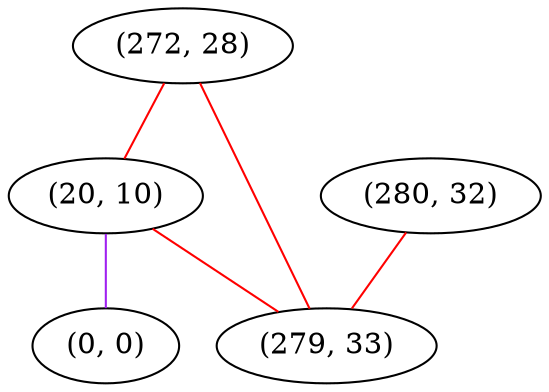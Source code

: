 graph "" {
"(272, 28)";
"(20, 10)";
"(280, 32)";
"(0, 0)";
"(279, 33)";
"(272, 28)" -- "(20, 10)"  [color=red, key=0, weight=1];
"(272, 28)" -- "(279, 33)"  [color=red, key=0, weight=1];
"(20, 10)" -- "(0, 0)"  [color=purple, key=0, weight=4];
"(20, 10)" -- "(279, 33)"  [color=red, key=0, weight=1];
"(280, 32)" -- "(279, 33)"  [color=red, key=0, weight=1];
}
